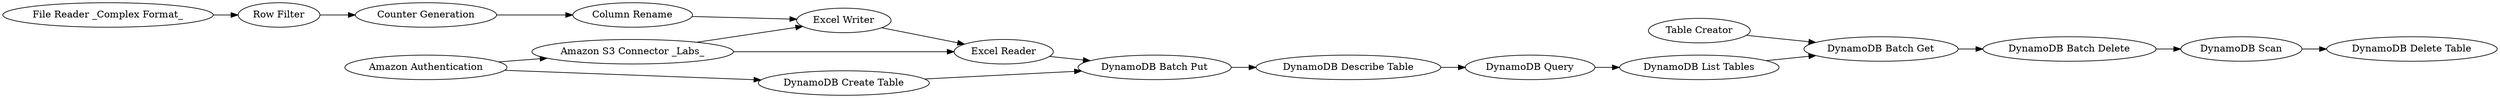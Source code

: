 digraph {
	"1128860701941201547_26" [label="DynamoDB Create Table"]
	"1128860701941201547_31" [label="DynamoDB Batch Delete"]
	"5042694952028636268_35" [label="Column Rename"]
	"1128860701941201547_8" [label="DynamoDB Delete Table"]
	"1128860701941201547_36" [label="Excel Writer"]
	"1128860701941201547_28" [label="DynamoDB Batch Put"]
	"1128860701941201547_34" [label="Excel Reader"]
	"1128860701941201547_33" [label="DynamoDB Scan"]
	"1128860701941201547_5" [label="Amazon S3 Connector _Labs_"]
	"5042694952028636268_38" [label="File Reader _Complex Format_"]
	"1128860701941201547_29" [label="DynamoDB Batch Get"]
	"1128860701941201547_24" [label="DynamoDB Query"]
	"1128860701941201547_32" [label="Table Creator"]
	"5042694952028636268_22" [label="Row Filter"]
	"1128860701941201547_4" [label="Amazon Authentication"]
	"1128860701941201547_7" [label="DynamoDB Describe Table"]
	"1128860701941201547_11" [label="DynamoDB List Tables"]
	"5042694952028636268_25" [label="Counter Generation"]
	"1128860701941201547_34" -> "1128860701941201547_28"
	"1128860701941201547_4" -> "1128860701941201547_26"
	"1128860701941201547_24" -> "1128860701941201547_11"
	"1128860701941201547_28" -> "1128860701941201547_7"
	"5042694952028636268_35" -> "1128860701941201547_36"
	"1128860701941201547_36" -> "1128860701941201547_34"
	"1128860701941201547_5" -> "1128860701941201547_36"
	"1128860701941201547_29" -> "1128860701941201547_31"
	"5042694952028636268_25" -> "5042694952028636268_35"
	"1128860701941201547_11" -> "1128860701941201547_29"
	"1128860701941201547_5" -> "1128860701941201547_34"
	"5042694952028636268_22" -> "5042694952028636268_25"
	"1128860701941201547_4" -> "1128860701941201547_5"
	"1128860701941201547_33" -> "1128860701941201547_8"
	"1128860701941201547_31" -> "1128860701941201547_33"
	"1128860701941201547_32" -> "1128860701941201547_29"
	"1128860701941201547_7" -> "1128860701941201547_24"
	"5042694952028636268_38" -> "5042694952028636268_22"
	"1128860701941201547_26" -> "1128860701941201547_28"
	rankdir=LR
}
